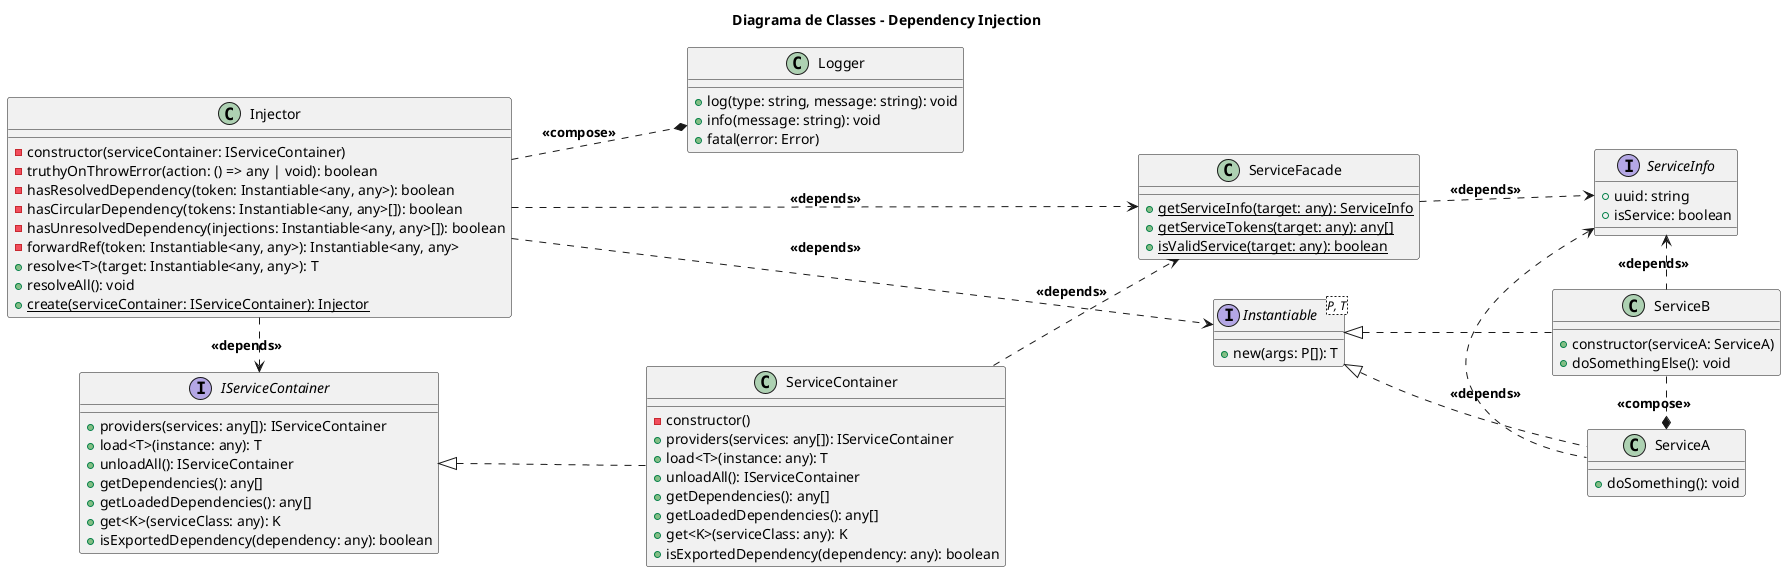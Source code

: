 @startuml "Class Diagram"

title "Diagrama de Classes - Dependency Injection"

left to right direction

class ServiceContainer implements IServiceContainer {
  -constructor()
  +providers(services: any[]): IServiceContainer
  +load<T>(instance: any): T
  +unloadAll(): IServiceContainer
  +getDependencies(): any[]
  +getLoadedDependencies(): any[]
  +get<K>(serviceClass: any): K
  +isExportedDependency(dependency: any): boolean
}

class Injector {
  -constructor(serviceContainer: IServiceContainer)
  -truthyOnThrowError(action: () => any | void): boolean
  -hasResolvedDependency(token: Instantiable<any, any>): boolean
  -hasCircularDependency(tokens: Instantiable<any, any>[]): boolean
  -hasUnresolvedDependency(injections: Instantiable<any, any>[]): boolean
  -forwardRef(token: Instantiable<any, any>): Instantiable<any, any>
  +resolve<T>(target: Instantiable<any, any>): T
  +resolveAll(): void
  {static} +create(serviceContainer: IServiceContainer): Injector
}

class ServiceFacade {
  {static} +getServiceInfo(target: any): ServiceInfo
  {static} +getServiceTokens(target: any): any[]
  {static} +isValidService(target: any): boolean
}

class Logger {
  +log(type: string, message: string): void
  +info(message: string): void
  +fatal(error: Error)
}

class ServiceA implements Instantiable {
  +doSomething(): void
}

class ServiceB implements Instantiable {
  +constructor(serviceA: ServiceA)
  +doSomethingElse(): void
}

interface IServiceContainer {
  +providers(services: any[]): IServiceContainer
  +load<T>(instance: any): T
  +unloadAll(): IServiceContainer
  +getDependencies(): any[]
  +getLoadedDependencies(): any[]
  +get<K>(serviceClass: any): K
  +isExportedDependency(dependency: any): boolean
}

interface Instantiable<P, T> {
  +new(args: P[]): T
}

interface ServiceInfo {
  +uuid: string
  +isService: boolean
}

ServiceFacade ..> ServiceInfo : <b><<depends>></b>

ServiceA .left.> ServiceInfo : <b><<depends>></b>
ServiceB .left.> ServiceInfo : <b><<depends>></b>
ServiceB .right.* ServiceA : <b><<compose>></b>

Injector .right.> Instantiable : <b><<depends>></b>
Injector .right.> IServiceContainer : <b><<depends>></b>
Injector ..* Logger : <b><<compose>></b>
Injector ..> ServiceFacade : <b><<depends>></b>

ServiceContainer ..> ServiceFacade : <b><<depends>></b>

@enduml